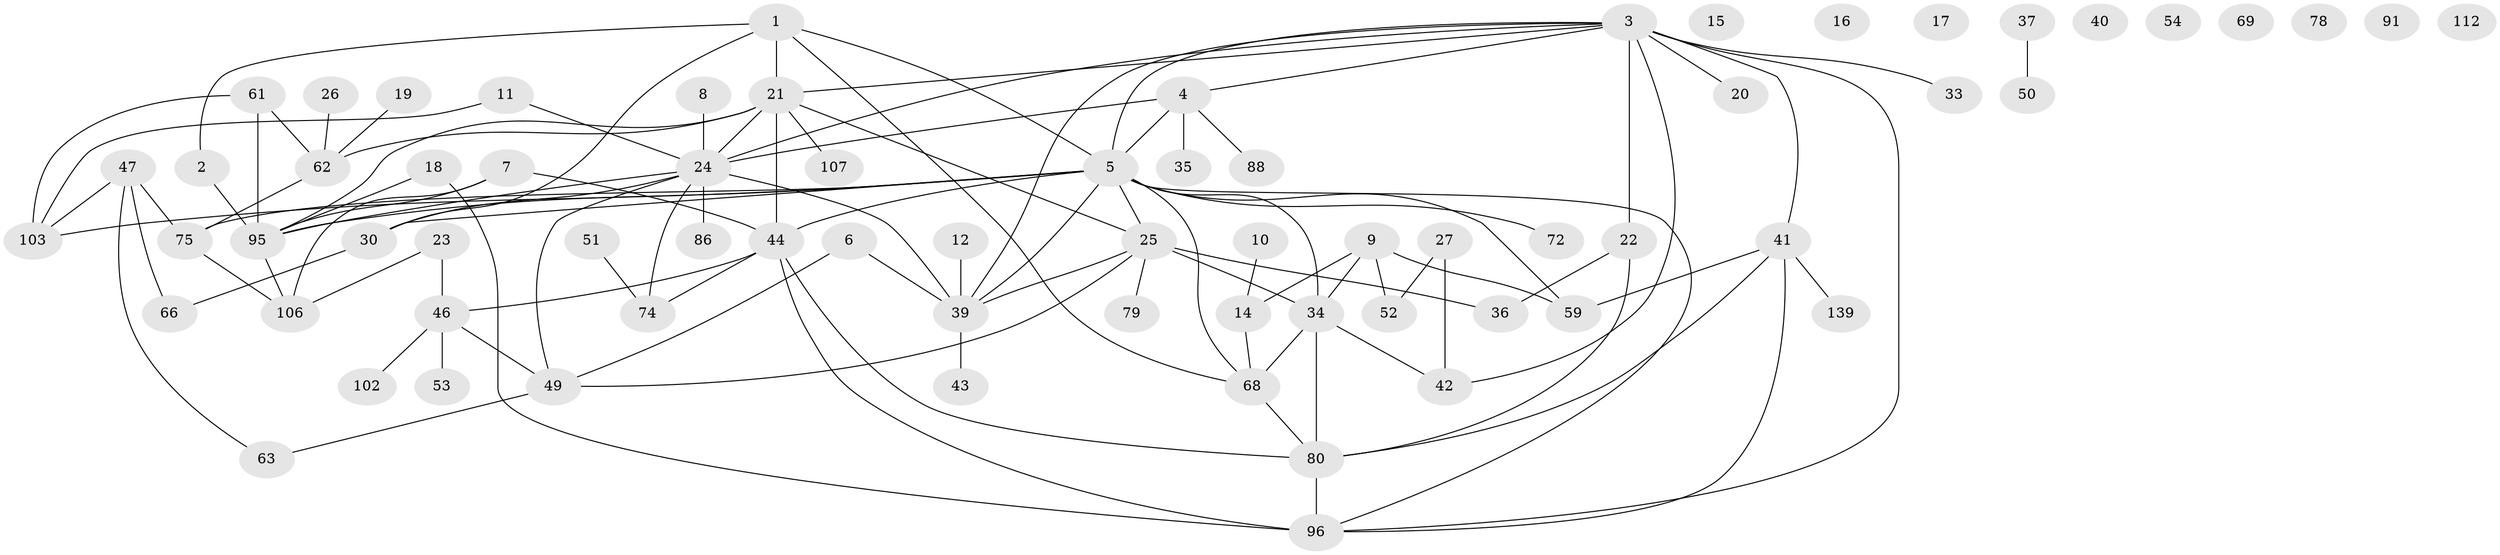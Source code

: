// original degree distribution, {5: 0.07857142857142857, 2: 0.3142857142857143, 4: 0.10714285714285714, 6: 0.04285714285714286, 3: 0.17142857142857143, 1: 0.19285714285714287, 0: 0.05714285714285714, 7: 0.02857142857142857, 8: 0.007142857142857143}
// Generated by graph-tools (version 1.1) at 2025/13/03/09/25 04:13:06]
// undirected, 70 vertices, 106 edges
graph export_dot {
graph [start="1"]
  node [color=gray90,style=filled];
  1 [super="+57"];
  2;
  3 [super="+77+134+38"];
  4 [super="+94"];
  5 [super="+60+31+48+70"];
  6;
  7 [super="+29"];
  8;
  9 [super="+13"];
  10;
  11 [super="+87"];
  12;
  14 [super="+83"];
  15;
  16;
  17 [super="+122"];
  18;
  19;
  20 [super="+98+32"];
  21 [super="+92"];
  22 [super="+28"];
  23;
  24 [super="+58+67"];
  25 [super="+65"];
  26;
  27 [super="+131"];
  30;
  33;
  34 [super="+56"];
  35 [super="+126"];
  36 [super="+117"];
  37;
  39 [super="+81"];
  40;
  41 [super="+45"];
  42;
  43;
  44 [super="+55+82+101"];
  46 [super="+84"];
  47 [super="+104+133"];
  49 [super="+93"];
  50;
  51;
  52 [super="+76"];
  53;
  54;
  59 [super="+109"];
  61 [super="+73"];
  62;
  63 [super="+138"];
  66;
  68 [super="+71"];
  69;
  72;
  74;
  75 [super="+114"];
  78;
  79 [super="+110"];
  80 [super="+100+97+90"];
  86;
  88 [super="+125"];
  91;
  95 [super="+116"];
  96 [super="+108"];
  102;
  103 [super="+127"];
  106 [super="+121"];
  107;
  112;
  139;
  1 -- 2;
  1 -- 5 [weight=2];
  1 -- 68;
  1 -- 30;
  1 -- 21 [weight=2];
  2 -- 95;
  3 -- 4;
  3 -- 5;
  3 -- 22;
  3 -- 41;
  3 -- 39;
  3 -- 24;
  3 -- 42;
  3 -- 20;
  3 -- 96;
  3 -- 33;
  3 -- 21;
  4 -- 24;
  4 -- 35;
  4 -- 88;
  4 -- 5;
  5 -- 96;
  5 -- 68;
  5 -- 72;
  5 -- 25;
  5 -- 30;
  5 -- 95 [weight=2];
  5 -- 75 [weight=2];
  5 -- 103;
  5 -- 39;
  5 -- 59;
  5 -- 44;
  5 -- 34;
  6 -- 39;
  6 -- 49;
  7 -- 106;
  7 -- 95;
  7 -- 44;
  8 -- 24;
  9 -- 14;
  9 -- 59;
  9 -- 52;
  9 -- 34;
  10 -- 14;
  11 -- 103;
  11 -- 24;
  12 -- 39;
  14 -- 68;
  18 -- 95;
  18 -- 96;
  19 -- 62;
  21 -- 95;
  21 -- 24 [weight=2];
  21 -- 25;
  21 -- 107;
  21 -- 44;
  21 -- 62;
  22 -- 36;
  22 -- 80;
  23 -- 106;
  23 -- 46;
  24 -- 74;
  24 -- 86;
  24 -- 39;
  24 -- 30;
  24 -- 95;
  24 -- 49;
  25 -- 36;
  25 -- 79 [weight=2];
  25 -- 39;
  25 -- 34;
  25 -- 49;
  26 -- 62;
  27 -- 52;
  27 -- 42;
  30 -- 66;
  34 -- 42;
  34 -- 68;
  34 -- 80;
  37 -- 50;
  39 -- 43;
  41 -- 80;
  41 -- 139;
  41 -- 59;
  41 -- 96;
  44 -- 74;
  44 -- 80;
  44 -- 46;
  44 -- 96;
  46 -- 102;
  46 -- 53;
  46 -- 49;
  47 -- 103;
  47 -- 66;
  47 -- 63;
  47 -- 75;
  49 -- 63;
  51 -- 74;
  61 -- 62;
  61 -- 95;
  61 -- 103;
  62 -- 75;
  68 -- 80 [weight=2];
  75 -- 106;
  80 -- 96 [weight=2];
  95 -- 106;
}
